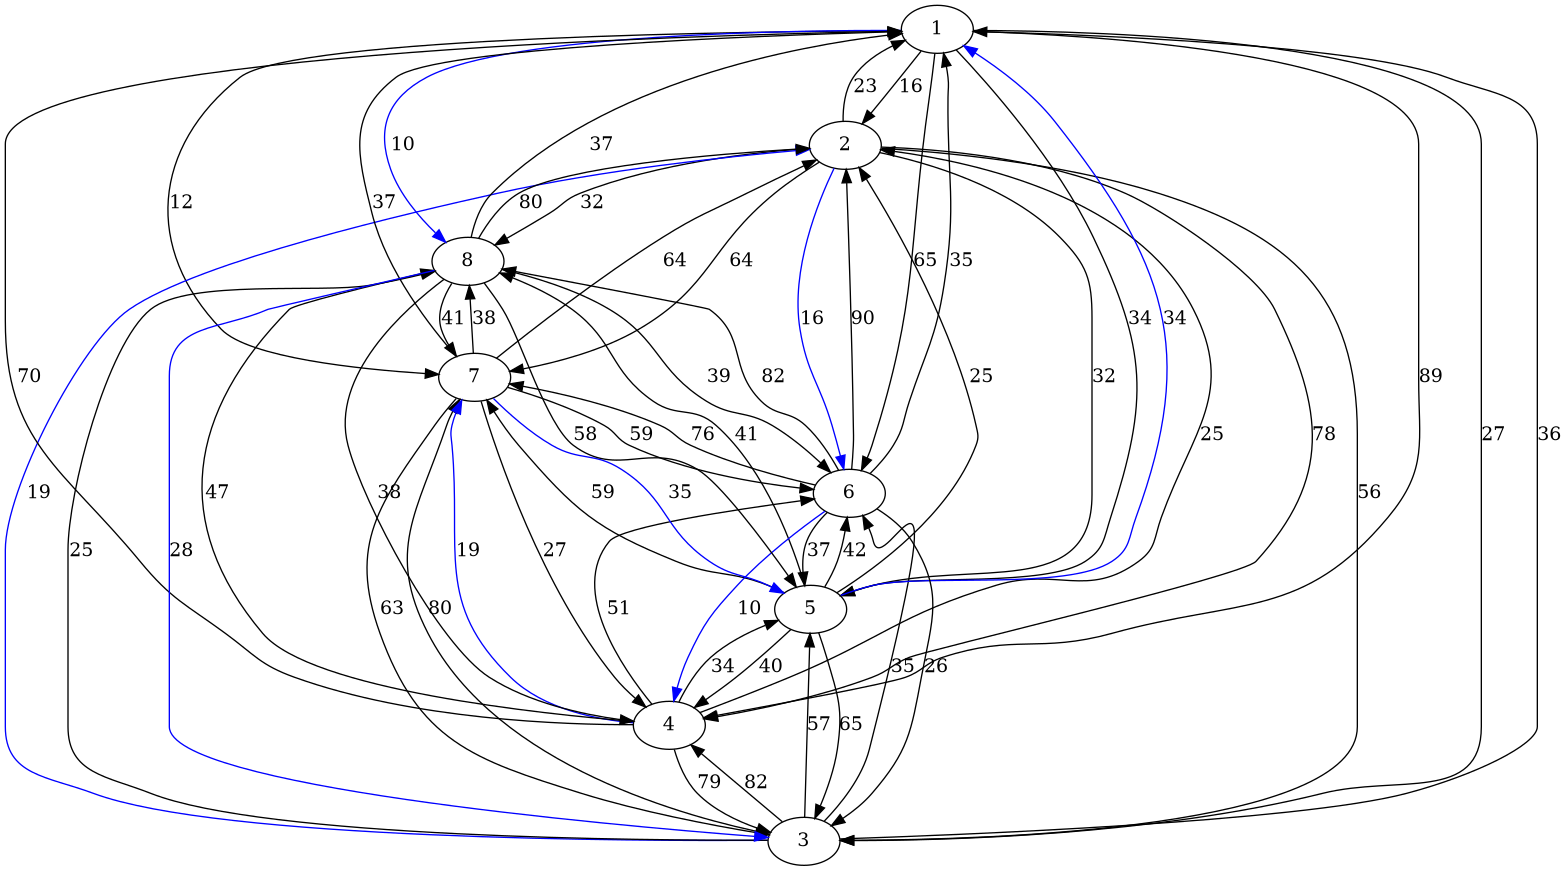 @startdot
digraph graf {
1 -> 2 [label=16];
1 -> 3 [label=27];
1 -> 4 [label=89];
1 -> 5 [label=34];
1 -> 6 [label=65];
1 -> 7 [label=12];
1 -> 8 [label=10, color=Blue];
2 -> 1 [label=23];
2 -> 3 [label=56];
2 -> 4 [label=78];
2 -> 5 [label=32];
2 -> 6 [label=16, color=Blue];
2 -> 7 [label=64];
2 -> 8 [label=32];
3 -> 1 [label=36];
3 -> 2 [label=19, color=Blue];
3 -> 4 [label=82];
3 -> 5 [label=57];
3 -> 6 [label=35];
3 -> 7 [label=80];
3 -> 8 [label=25];
4 -> 1 [label=70];
4 -> 2 [label=25];
4 -> 3 [label=79];
4 -> 5 [label=34];
4 -> 6 [label=51];
4 -> 7 [label=19, color=Blue];
4 -> 8 [label=47];
5 -> 1 [label=34, color=Blue];
5 -> 2 [label=25];
5 -> 3 [label=65];
5 -> 4 [label=40];
5 -> 6 [label=42];
5 -> 7 [label=59];
5 -> 8 [label=41];
6 -> 1 [label=35];
6 -> 2 [label=90];
6 -> 3 [label=26];
6 -> 4 [label=10, color=Blue];
6 -> 5 [label=37];
6 -> 7 [label=76];
6 -> 8 [label=82];
7 -> 1 [label=37];
7 -> 2 [label=64];
7 -> 3 [label=63];
7 -> 4 [label=27];
7 -> 5 [label=35, color=Blue];
7 -> 6 [label=59];
7 -> 8 [label=38];
8 -> 1 [label=37];
8 -> 2 [label=80];
8 -> 3 [label=28, color=Blue];
8 -> 4 [label=38];
8 -> 5 [label=58];
8 -> 6 [label=39];
8 -> 7 [label=41];
}
@enddot